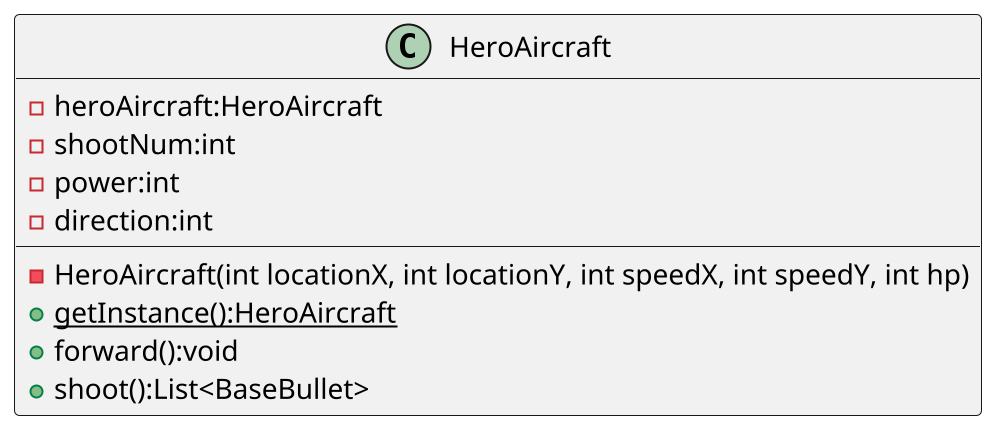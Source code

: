 @startuml
'https://plantuml.com/class-diagram

scale 2

class HeroAircraft {
    - heroAircraft:HeroAircraft
    - shootNum:int
    - power:int
    - direction:int
    - HeroAircraft(int locationX, int locationY, int speedX, int speedY, int hp)
    + {static} getInstance():HeroAircraft
    + forward():void
    + shoot():List<BaseBullet>
}

@enduml
